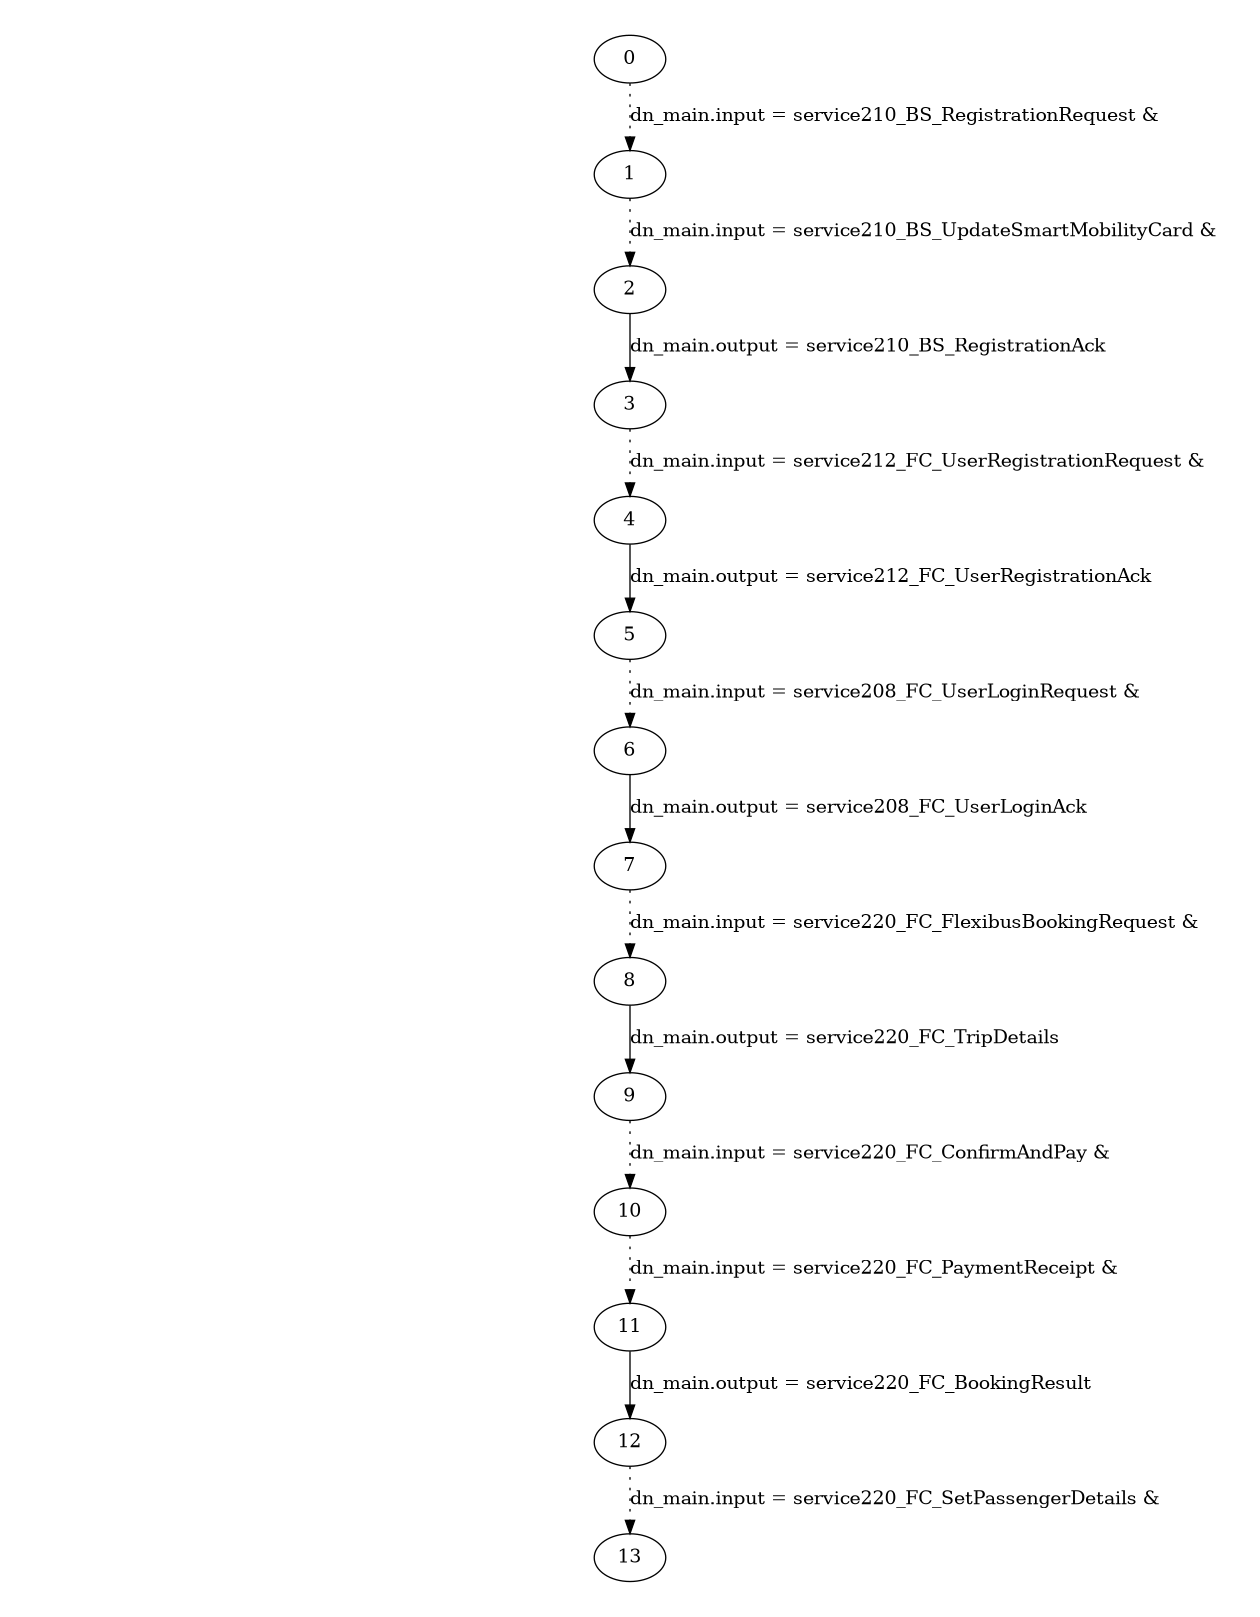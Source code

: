 digraph plan_fsm {
ratio="1.3";
margin="0.2";
size="8.0,11.4";
"0" -> "1" [style=dotted label="dn_main.input = service210_BS_RegistrationRequest &\n"]
"1" -> "2" [style=dotted label="dn_main.input = service210_BS_UpdateSmartMobilityCard &\n"]
"2" -> "3" [label="dn_main.output = service210_BS_RegistrationAck"]
"3" -> "4" [style=dotted label="dn_main.input = service212_FC_UserRegistrationRequest &\n"]
"4" -> "5" [label="dn_main.output = service212_FC_UserRegistrationAck"]
"5" -> "6" [style=dotted label="dn_main.input = service208_FC_UserLoginRequest &\n"]
"6" -> "7" [label="dn_main.output = service208_FC_UserLoginAck"]
"7" -> "8" [style=dotted label="dn_main.input = service220_FC_FlexibusBookingRequest &\n"]
"8" -> "9" [label="dn_main.output = service220_FC_TripDetails"]
"9" -> "10" [style=dotted label="dn_main.input = service220_FC_ConfirmAndPay &\n"]
"10" -> "11" [style=dotted label="dn_main.input = service220_FC_PaymentReceipt &\n"]
"11" -> "12" [label="dn_main.output = service220_FC_BookingResult"]
"12" -> "13" [style=dotted label="dn_main.input = service220_FC_SetPassengerDetails &\n"]
}

